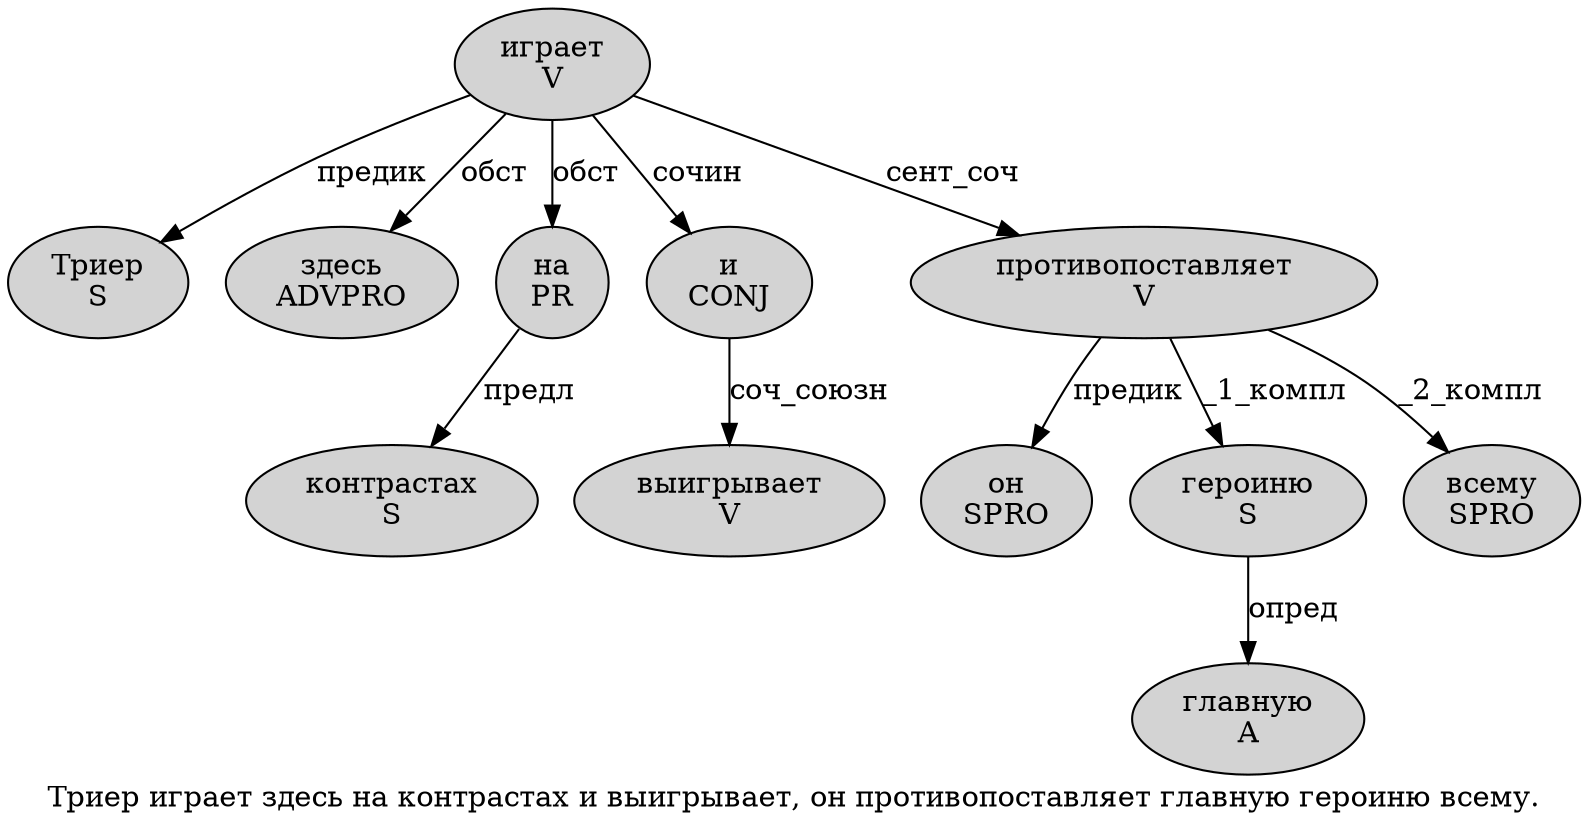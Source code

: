 digraph SENTENCE_316 {
	graph [label="Триер играет здесь на контрастах и выигрывает, он противопоставляет главную героиню всему."]
	node [style=filled]
		0 [label="Триер
S" color="" fillcolor=lightgray penwidth=1 shape=ellipse]
		1 [label="играет
V" color="" fillcolor=lightgray penwidth=1 shape=ellipse]
		2 [label="здесь
ADVPRO" color="" fillcolor=lightgray penwidth=1 shape=ellipse]
		3 [label="на
PR" color="" fillcolor=lightgray penwidth=1 shape=ellipse]
		4 [label="контрастах
S" color="" fillcolor=lightgray penwidth=1 shape=ellipse]
		5 [label="и
CONJ" color="" fillcolor=lightgray penwidth=1 shape=ellipse]
		6 [label="выигрывает
V" color="" fillcolor=lightgray penwidth=1 shape=ellipse]
		8 [label="он
SPRO" color="" fillcolor=lightgray penwidth=1 shape=ellipse]
		9 [label="противопоставляет
V" color="" fillcolor=lightgray penwidth=1 shape=ellipse]
		10 [label="главную
A" color="" fillcolor=lightgray penwidth=1 shape=ellipse]
		11 [label="героиню
S" color="" fillcolor=lightgray penwidth=1 shape=ellipse]
		12 [label="всему
SPRO" color="" fillcolor=lightgray penwidth=1 shape=ellipse]
			5 -> 6 [label="соч_союзн"]
			1 -> 0 [label="предик"]
			1 -> 2 [label="обст"]
			1 -> 3 [label="обст"]
			1 -> 5 [label="сочин"]
			1 -> 9 [label="сент_соч"]
			3 -> 4 [label="предл"]
			9 -> 8 [label="предик"]
			9 -> 11 [label="_1_компл"]
			9 -> 12 [label="_2_компл"]
			11 -> 10 [label="опред"]
}